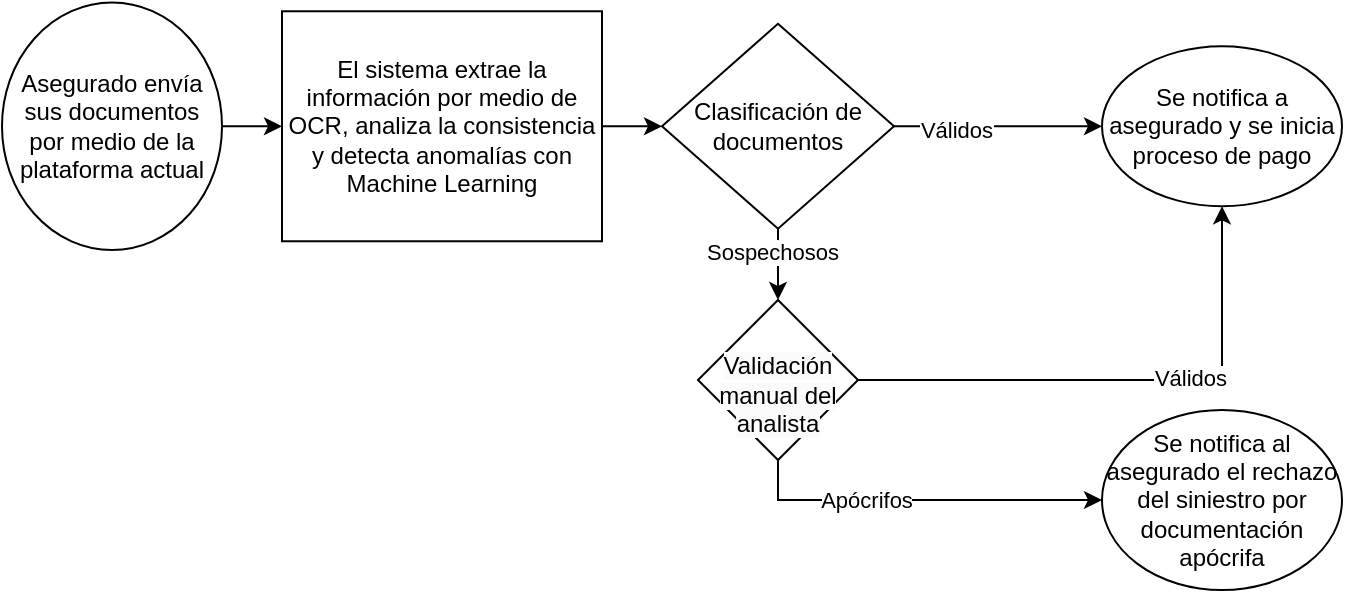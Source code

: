 <mxfile version="24.7.6">
  <diagram name="Page-1" id="oq0uO9znL3bh0jEIelYM">
    <mxGraphModel dx="1050" dy="653" grid="1" gridSize="10" guides="1" tooltips="1" connect="1" arrows="1" fold="1" page="1" pageScale="1" pageWidth="827" pageHeight="1169" math="0" shadow="0">
      <root>
        <mxCell id="0" />
        <mxCell id="1" parent="0" />
        <mxCell id="YYJ0B1hkSiGzmlRSXdah-20" style="edgeStyle=orthogonalEdgeStyle;rounded=0;orthogonalLoop=1;jettySize=auto;html=1;exitX=1;exitY=0.5;exitDx=0;exitDy=0;entryX=0;entryY=0.5;entryDx=0;entryDy=0;" edge="1" parent="1" source="YYJ0B1hkSiGzmlRSXdah-1" target="YYJ0B1hkSiGzmlRSXdah-2">
          <mxGeometry relative="1" as="geometry" />
        </mxCell>
        <mxCell id="YYJ0B1hkSiGzmlRSXdah-1" value="Asegurado envía sus documentos por medio de la plataforma actual" style="ellipse;whiteSpace=wrap;html=1;" vertex="1" parent="1">
          <mxGeometry y="276.25" width="110" height="123.75" as="geometry" />
        </mxCell>
        <mxCell id="YYJ0B1hkSiGzmlRSXdah-19" style="edgeStyle=orthogonalEdgeStyle;rounded=0;orthogonalLoop=1;jettySize=auto;html=1;exitX=1;exitY=0.5;exitDx=0;exitDy=0;entryX=0;entryY=0.5;entryDx=0;entryDy=0;" edge="1" parent="1" source="YYJ0B1hkSiGzmlRSXdah-2" target="YYJ0B1hkSiGzmlRSXdah-4">
          <mxGeometry relative="1" as="geometry" />
        </mxCell>
        <mxCell id="YYJ0B1hkSiGzmlRSXdah-2" value="El sistema extrae la información por medio de OCR, analiza la consistencia y detecta anomalías con Machine Learning" style="rounded=0;whiteSpace=wrap;html=1;" vertex="1" parent="1">
          <mxGeometry x="140" y="280.63" width="160" height="115" as="geometry" />
        </mxCell>
        <mxCell id="YYJ0B1hkSiGzmlRSXdah-8" style="edgeStyle=orthogonalEdgeStyle;rounded=0;orthogonalLoop=1;jettySize=auto;html=1;exitX=0.5;exitY=1;exitDx=0;exitDy=0;entryX=0.5;entryY=0;entryDx=0;entryDy=0;" edge="1" parent="1" source="YYJ0B1hkSiGzmlRSXdah-4" target="YYJ0B1hkSiGzmlRSXdah-13">
          <mxGeometry relative="1" as="geometry">
            <mxPoint x="470" y="490" as="targetPoint" />
          </mxGeometry>
        </mxCell>
        <mxCell id="YYJ0B1hkSiGzmlRSXdah-9" value="Sospechosos" style="edgeLabel;html=1;align=center;verticalAlign=middle;resizable=0;points=[];" vertex="1" connectable="0" parent="YYJ0B1hkSiGzmlRSXdah-8">
          <mxGeometry x="-0.367" y="-3" relative="1" as="geometry">
            <mxPoint as="offset" />
          </mxGeometry>
        </mxCell>
        <mxCell id="YYJ0B1hkSiGzmlRSXdah-10" style="edgeStyle=orthogonalEdgeStyle;rounded=0;orthogonalLoop=1;jettySize=auto;html=1;exitX=1;exitY=0.5;exitDx=0;exitDy=0;entryX=0;entryY=0.5;entryDx=0;entryDy=0;" edge="1" parent="1" source="YYJ0B1hkSiGzmlRSXdah-4" target="YYJ0B1hkSiGzmlRSXdah-12">
          <mxGeometry relative="1" as="geometry" />
        </mxCell>
        <mxCell id="YYJ0B1hkSiGzmlRSXdah-11" value="Válidos" style="edgeLabel;html=1;align=center;verticalAlign=middle;resizable=0;points=[];" vertex="1" connectable="0" parent="YYJ0B1hkSiGzmlRSXdah-10">
          <mxGeometry x="-0.415" y="-2" relative="1" as="geometry">
            <mxPoint as="offset" />
          </mxGeometry>
        </mxCell>
        <mxCell id="YYJ0B1hkSiGzmlRSXdah-4" value="Clasificación de documentos" style="rhombus;whiteSpace=wrap;html=1;" vertex="1" parent="1">
          <mxGeometry x="330" y="286.88" width="116" height="102.5" as="geometry" />
        </mxCell>
        <mxCell id="YYJ0B1hkSiGzmlRSXdah-12" value="Se notifica a asegurado y se inicia proceso de pago" style="ellipse;whiteSpace=wrap;html=1;" vertex="1" parent="1">
          <mxGeometry x="550" y="298.13" width="120" height="80" as="geometry" />
        </mxCell>
        <mxCell id="YYJ0B1hkSiGzmlRSXdah-14" style="edgeStyle=orthogonalEdgeStyle;rounded=0;orthogonalLoop=1;jettySize=auto;html=1;exitX=1;exitY=0.5;exitDx=0;exitDy=0;entryX=0.5;entryY=1;entryDx=0;entryDy=0;" edge="1" parent="1" source="YYJ0B1hkSiGzmlRSXdah-13" target="YYJ0B1hkSiGzmlRSXdah-12">
          <mxGeometry relative="1" as="geometry" />
        </mxCell>
        <mxCell id="YYJ0B1hkSiGzmlRSXdah-18" value="Válidos" style="edgeLabel;html=1;align=center;verticalAlign=middle;resizable=0;points=[];" vertex="1" connectable="0" parent="YYJ0B1hkSiGzmlRSXdah-14">
          <mxGeometry x="0.231" y="1" relative="1" as="geometry">
            <mxPoint as="offset" />
          </mxGeometry>
        </mxCell>
        <mxCell id="YYJ0B1hkSiGzmlRSXdah-15" style="edgeStyle=orthogonalEdgeStyle;rounded=0;orthogonalLoop=1;jettySize=auto;html=1;exitX=0.5;exitY=1;exitDx=0;exitDy=0;entryX=0;entryY=0.5;entryDx=0;entryDy=0;" edge="1" parent="1" source="YYJ0B1hkSiGzmlRSXdah-13" target="YYJ0B1hkSiGzmlRSXdah-16">
          <mxGeometry relative="1" as="geometry">
            <mxPoint x="620" y="560" as="targetPoint" />
          </mxGeometry>
        </mxCell>
        <mxCell id="YYJ0B1hkSiGzmlRSXdah-17" value="Apócrifos" style="edgeLabel;html=1;align=center;verticalAlign=middle;resizable=0;points=[];" vertex="1" connectable="0" parent="YYJ0B1hkSiGzmlRSXdah-15">
          <mxGeometry x="-0.297" relative="1" as="geometry">
            <mxPoint as="offset" />
          </mxGeometry>
        </mxCell>
        <mxCell id="YYJ0B1hkSiGzmlRSXdah-13" value="&lt;br&gt;&lt;span style=&quot;color: rgb(0, 0, 0); font-family: Helvetica; font-size: 12px; font-style: normal; font-variant-ligatures: normal; font-variant-caps: normal; font-weight: 400; letter-spacing: normal; orphans: 2; text-align: center; text-indent: 0px; text-transform: none; widows: 2; word-spacing: 0px; -webkit-text-stroke-width: 0px; white-space: normal; background-color: rgb(251, 251, 251); text-decoration-thickness: initial; text-decoration-style: initial; text-decoration-color: initial; display: inline !important; float: none;&quot;&gt;Validación manual del analista&lt;/span&gt;" style="rhombus;whiteSpace=wrap;html=1;" vertex="1" parent="1">
          <mxGeometry x="348" y="425" width="80" height="80" as="geometry" />
        </mxCell>
        <mxCell id="YYJ0B1hkSiGzmlRSXdah-16" value="Se notifica al asegurado el rechazo del siniestro por documentación apócrifa" style="ellipse;whiteSpace=wrap;html=1;" vertex="1" parent="1">
          <mxGeometry x="550" y="480" width="120" height="90" as="geometry" />
        </mxCell>
      </root>
    </mxGraphModel>
  </diagram>
</mxfile>
